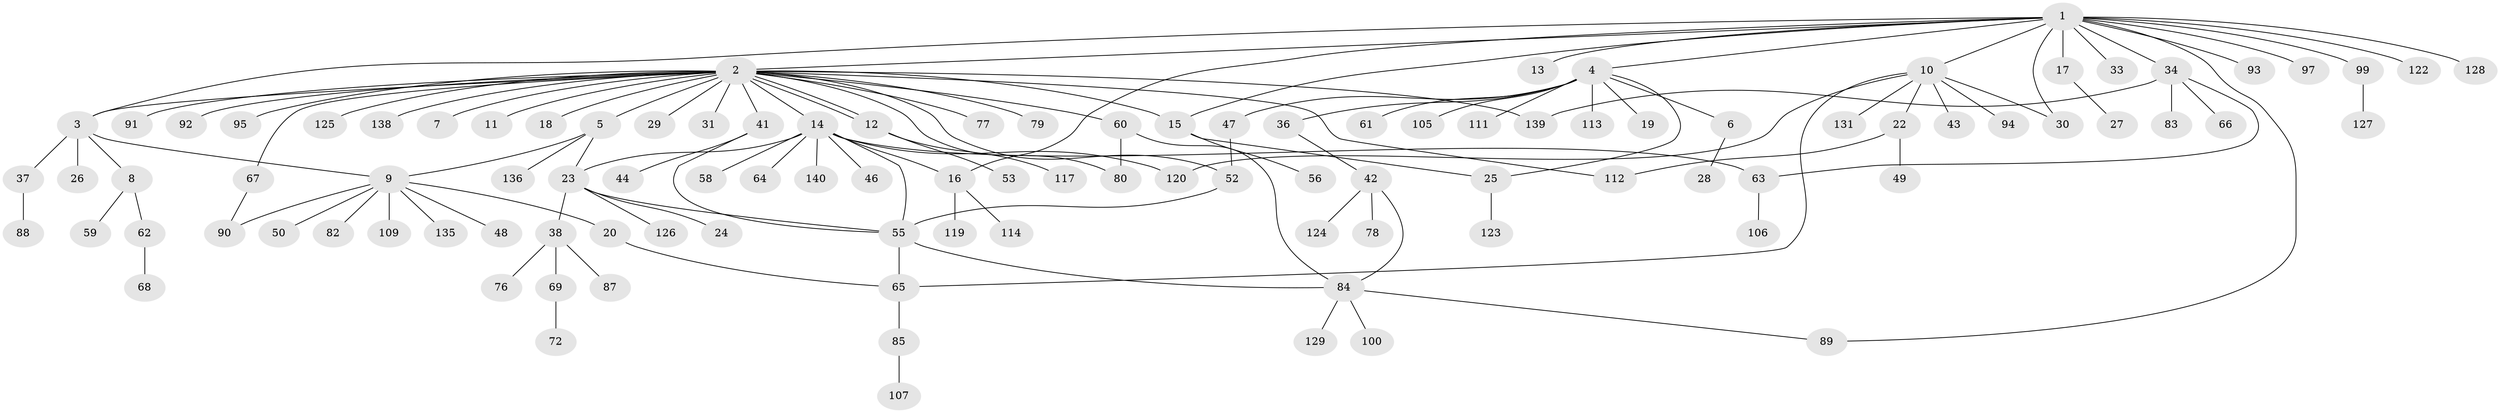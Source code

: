 // Generated by graph-tools (version 1.1) at 2025/23/03/03/25 07:23:49]
// undirected, 107 vertices, 129 edges
graph export_dot {
graph [start="1"]
  node [color=gray90,style=filled];
  1 [super="+71"];
  2 [super="+103"];
  3 [super="+73"];
  4 [super="+35"];
  5 [super="+51"];
  6 [super="+130"];
  7;
  8 [super="+54"];
  9 [super="+96"];
  10 [super="+32"];
  11;
  12 [super="+39"];
  13;
  14 [super="+21"];
  15;
  16 [super="+115"];
  17;
  18;
  19;
  20;
  22 [super="+134"];
  23 [super="+108"];
  24 [super="+118"];
  25;
  26;
  27;
  28;
  29;
  30;
  31;
  33;
  34 [super="+104"];
  36 [super="+102"];
  37;
  38 [super="+40"];
  41 [super="+45"];
  42 [super="+57"];
  43;
  44;
  46;
  47;
  48 [super="+86"];
  49;
  50;
  52 [super="+137"];
  53;
  55 [super="+74"];
  56 [super="+70"];
  58;
  59;
  60 [super="+110"];
  61;
  62;
  63 [super="+101"];
  64;
  65 [super="+133"];
  66;
  67 [super="+75"];
  68 [super="+116"];
  69 [super="+81"];
  72;
  76;
  77;
  78;
  79;
  80;
  82;
  83;
  84 [super="+98"];
  85;
  87;
  88;
  89;
  90;
  91;
  92;
  93;
  94;
  95 [super="+132"];
  97;
  99;
  100;
  105;
  106;
  107;
  109 [super="+121"];
  111;
  112;
  113;
  114;
  117;
  119;
  120;
  122;
  123;
  124;
  125;
  126;
  127;
  128;
  129;
  131;
  135;
  136;
  138;
  139;
  140;
  1 -- 2;
  1 -- 3;
  1 -- 4;
  1 -- 10;
  1 -- 13;
  1 -- 15;
  1 -- 17;
  1 -- 30;
  1 -- 33;
  1 -- 34;
  1 -- 93;
  1 -- 97;
  1 -- 99;
  1 -- 122;
  1 -- 128;
  1 -- 89;
  1 -- 16;
  2 -- 3;
  2 -- 5;
  2 -- 7;
  2 -- 11;
  2 -- 12;
  2 -- 12;
  2 -- 14;
  2 -- 15;
  2 -- 18;
  2 -- 29;
  2 -- 31;
  2 -- 41;
  2 -- 52;
  2 -- 60;
  2 -- 67;
  2 -- 77;
  2 -- 79;
  2 -- 80;
  2 -- 91;
  2 -- 92;
  2 -- 95;
  2 -- 112;
  2 -- 125;
  2 -- 138;
  2 -- 139;
  3 -- 8;
  3 -- 9;
  3 -- 26;
  3 -- 37;
  4 -- 6;
  4 -- 19;
  4 -- 36;
  4 -- 47;
  4 -- 111;
  4 -- 113;
  4 -- 25;
  4 -- 61;
  4 -- 105;
  5 -- 136;
  5 -- 9;
  5 -- 23;
  6 -- 28;
  8 -- 59;
  8 -- 62;
  9 -- 20;
  9 -- 48;
  9 -- 50;
  9 -- 82;
  9 -- 109;
  9 -- 90;
  9 -- 135;
  10 -- 22;
  10 -- 30;
  10 -- 43;
  10 -- 94;
  10 -- 120;
  10 -- 131;
  10 -- 65;
  12 -- 53;
  12 -- 117;
  14 -- 16 [weight=2];
  14 -- 23;
  14 -- 46;
  14 -- 55;
  14 -- 58;
  14 -- 64;
  14 -- 120;
  14 -- 140;
  14 -- 63;
  15 -- 25;
  15 -- 56;
  16 -- 114;
  16 -- 119;
  17 -- 27;
  20 -- 65;
  22 -- 49;
  22 -- 112;
  23 -- 24 [weight=2];
  23 -- 38;
  23 -- 55;
  23 -- 126;
  25 -- 123;
  34 -- 63;
  34 -- 66;
  34 -- 83;
  34 -- 139;
  36 -- 42;
  37 -- 88;
  38 -- 76;
  38 -- 87;
  38 -- 69;
  41 -- 44;
  41 -- 55;
  42 -- 78;
  42 -- 124;
  42 -- 84;
  47 -- 52;
  52 -- 55;
  55 -- 84;
  55 -- 65;
  60 -- 80;
  60 -- 84;
  62 -- 68;
  63 -- 106;
  65 -- 85;
  67 -- 90;
  69 -- 72;
  84 -- 89;
  84 -- 100;
  84 -- 129;
  85 -- 107;
  99 -- 127;
}
